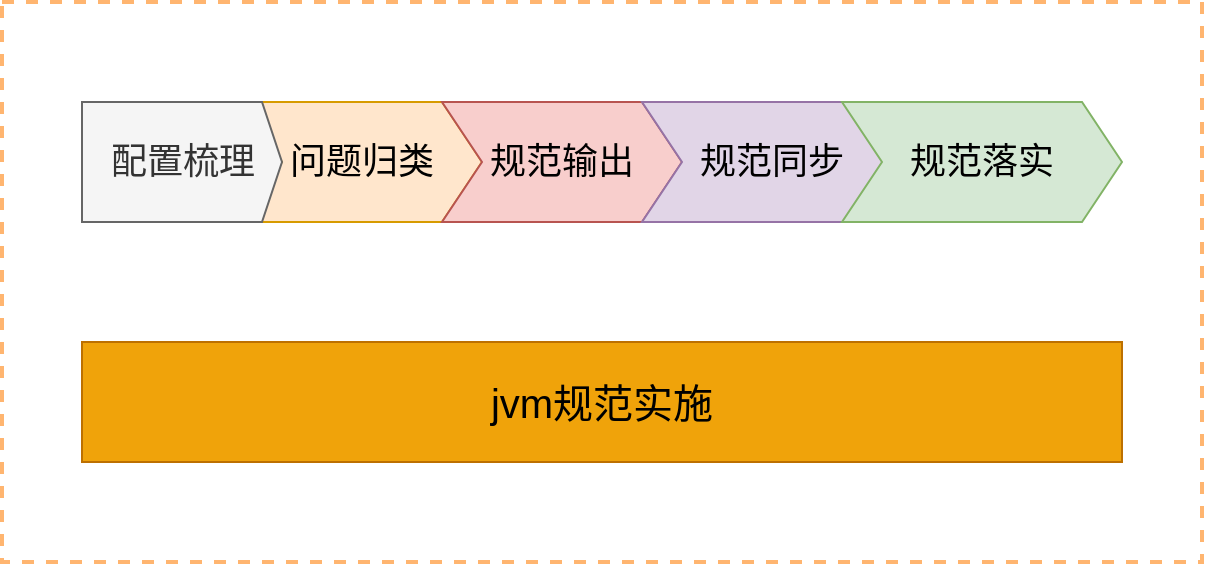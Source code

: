 <mxfile version="16.6.1" type="github"><diagram id="P5wolc0lRNiLmYeTlq2_" name="Page-1"><mxGraphModel dx="926" dy="493" grid="1" gridSize="10" guides="1" tooltips="1" connect="1" arrows="1" fold="1" page="1" pageScale="1" pageWidth="827" pageHeight="1169" math="0" shadow="0"><root><mxCell id="0"/><mxCell id="1" parent="0"/><mxCell id="Dfs-pJPjOEd9b4SgmYEY-1" value="问题归类" style="shape=step;perimeter=stepPerimeter;whiteSpace=wrap;html=1;fixedSize=1;fontSize=18;fillColor=#ffe6cc;strokeColor=#d79b00;" vertex="1" parent="1"><mxGeometry x="200" y="200" width="120" height="60" as="geometry"/></mxCell><mxCell id="Dfs-pJPjOEd9b4SgmYEY-7" value="jvm规范实施" style="rounded=0;whiteSpace=wrap;html=1;shadow=0;fillColor=#f0a30a;strokeColor=#BD7000;fontColor=#000000;fontSize=20;" vertex="1" parent="1"><mxGeometry x="120" y="320" width="520" height="60" as="geometry"/></mxCell><mxCell id="Dfs-pJPjOEd9b4SgmYEY-8" value="配置梳理" style="html=1;shadow=0;dashed=0;align=center;verticalAlign=middle;shape=mxgraph.arrows2.arrow;dy=0;dx=10;notch=0;fillColor=#f5f5f5;fontSize=18;fontColor=#333333;strokeColor=#666666;" vertex="1" parent="1"><mxGeometry x="120" y="200" width="100" height="60" as="geometry"/></mxCell><mxCell id="Dfs-pJPjOEd9b4SgmYEY-9" value="规范输出" style="shape=step;perimeter=stepPerimeter;whiteSpace=wrap;html=1;fixedSize=1;fontSize=18;fillColor=#f8cecc;strokeColor=#b85450;" vertex="1" parent="1"><mxGeometry x="300" y="200" width="120" height="60" as="geometry"/></mxCell><mxCell id="Dfs-pJPjOEd9b4SgmYEY-10" value="规范同步" style="shape=step;perimeter=stepPerimeter;whiteSpace=wrap;html=1;fixedSize=1;fontSize=18;fillColor=#e1d5e7;strokeColor=#9673a6;" vertex="1" parent="1"><mxGeometry x="400" y="200" width="130" height="60" as="geometry"/></mxCell><mxCell id="Dfs-pJPjOEd9b4SgmYEY-11" value="规范落实" style="shape=step;perimeter=stepPerimeter;whiteSpace=wrap;html=1;fixedSize=1;fontSize=18;fillColor=#d5e8d4;strokeColor=#82b366;" vertex="1" parent="1"><mxGeometry x="500" y="200" width="140" height="60" as="geometry"/></mxCell><mxCell id="Dfs-pJPjOEd9b4SgmYEY-12" value="" style="verticalLabelPosition=bottom;verticalAlign=top;html=1;shape=mxgraph.basic.rect;fillColor2=none;strokeWidth=2;size=20;indent=5;shadow=0;fontSize=18;fillColor=none;dashed=1;strokeColor=#FFB570;" vertex="1" parent="1"><mxGeometry x="80" y="150" width="600" height="280" as="geometry"/></mxCell></root></mxGraphModel></diagram></mxfile>